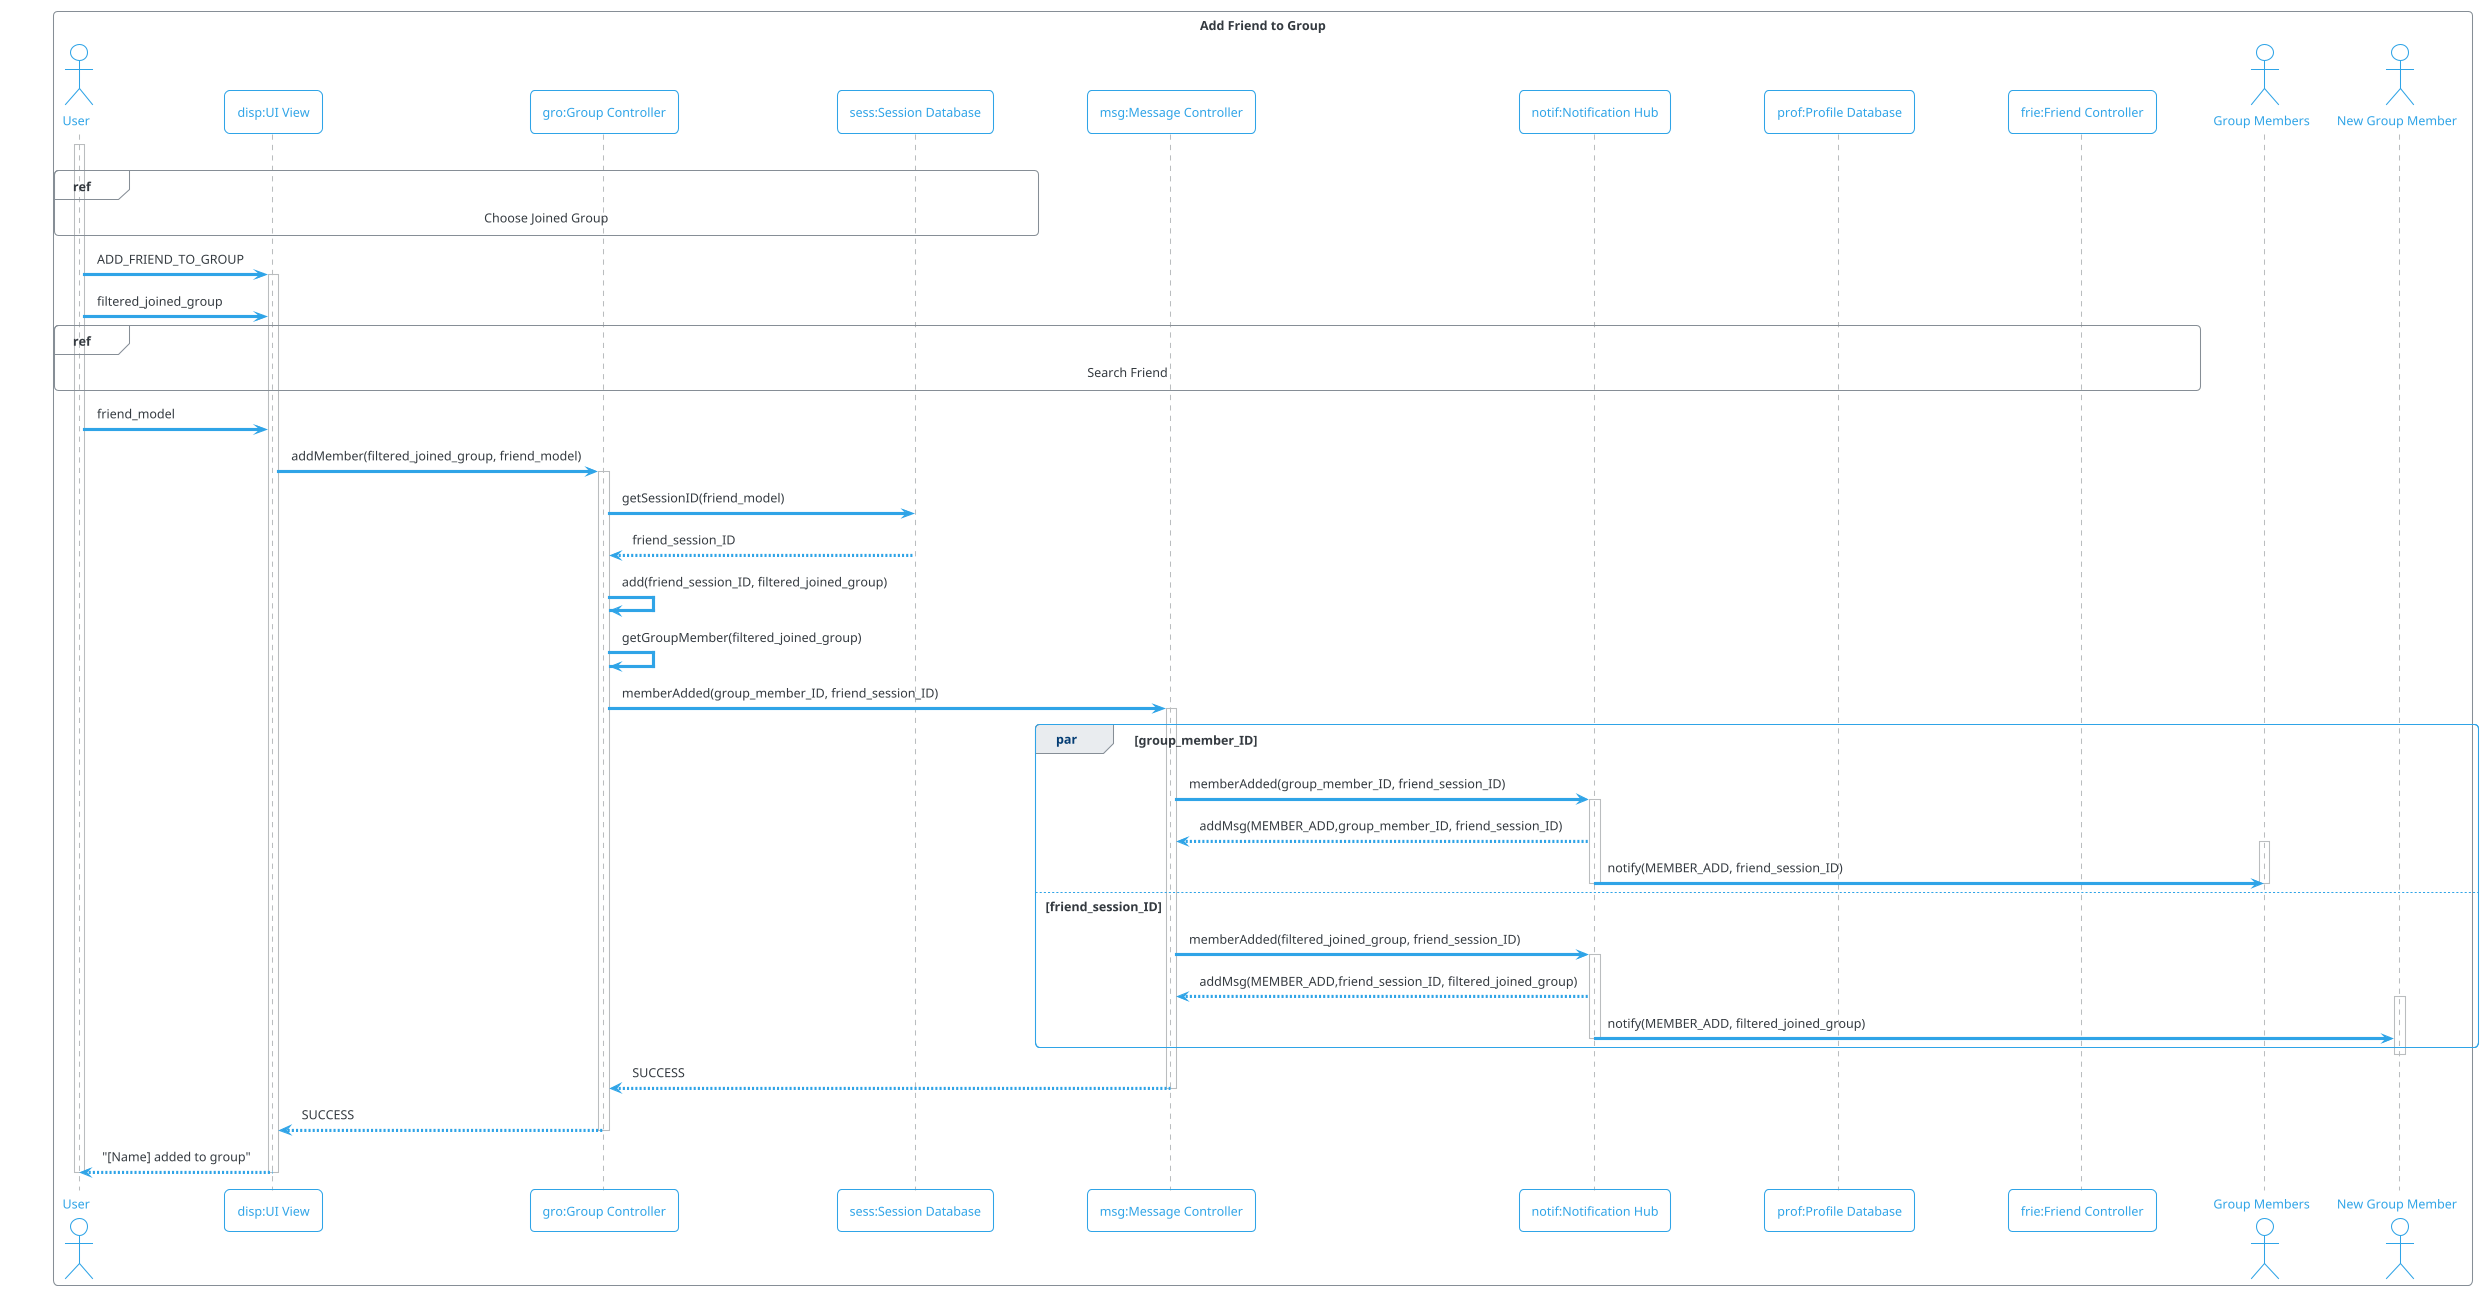 @startuml
!theme cerulean-outline
box "Add Friend to Group"
actor "User" as user
participant "disp:UI View" as disp
participant "gro:Group Controller" as gro
participant "sess:Session Database" as sess
participant "msg:Message Controller" as msg
participant "notif:Notification Hub" as notif
participant "prof:Profile Database" as prof
participant "frie:Friend Controller" as frie
actor "Group Members" as member
actor "New Group Member" as newMember
end box
activate user
|||
ref over user, disp, gro, sess : Choose Joined Group
user -> disp ++ : ADD_FRIEND_TO_GROUP
user -> disp : filtered_joined_group
ref over user, disp, sess, prof, frie: Search Friend
user -> disp : friend_model
disp -> gro ++ : addMember(filtered_joined_group, friend_model)
gro -> sess : getSessionID(friend_model)
sess --> gro -- : friend_session_ID
gro -> gro : add(friend_session_ID, filtered_joined_group)
gro -> gro : getGroupMember(filtered_joined_group)
gro -> msg ++ : memberAdded(group_member_ID, friend_session_ID)
par group_member_ID
msg -> notif ++ : memberAdded(group_member_ID, friend_session_ID)
notif --> msg : addMsg(MEMBER_ADD,group_member_ID, friend_session_ID)
activate member
notif -> member --: notify(MEMBER_ADD, friend_session_ID)
else friend_session_ID
deactivate member
msg -> notif ++ : memberAdded(filtered_joined_group, friend_session_ID)
notif --> msg : addMsg(MEMBER_ADD,friend_session_ID, filtered_joined_group)
activate newMember
notif -> newMember --: notify(MEMBER_ADD, filtered_joined_group)
end
deactivate newMember
activate msg
activate gro
activate disp
msg --> gro -- : SUCCESS
gro --> disp -- : SUCCESS
disp --> user -- : "[Name] added to group"
deactivate user
@enduml
